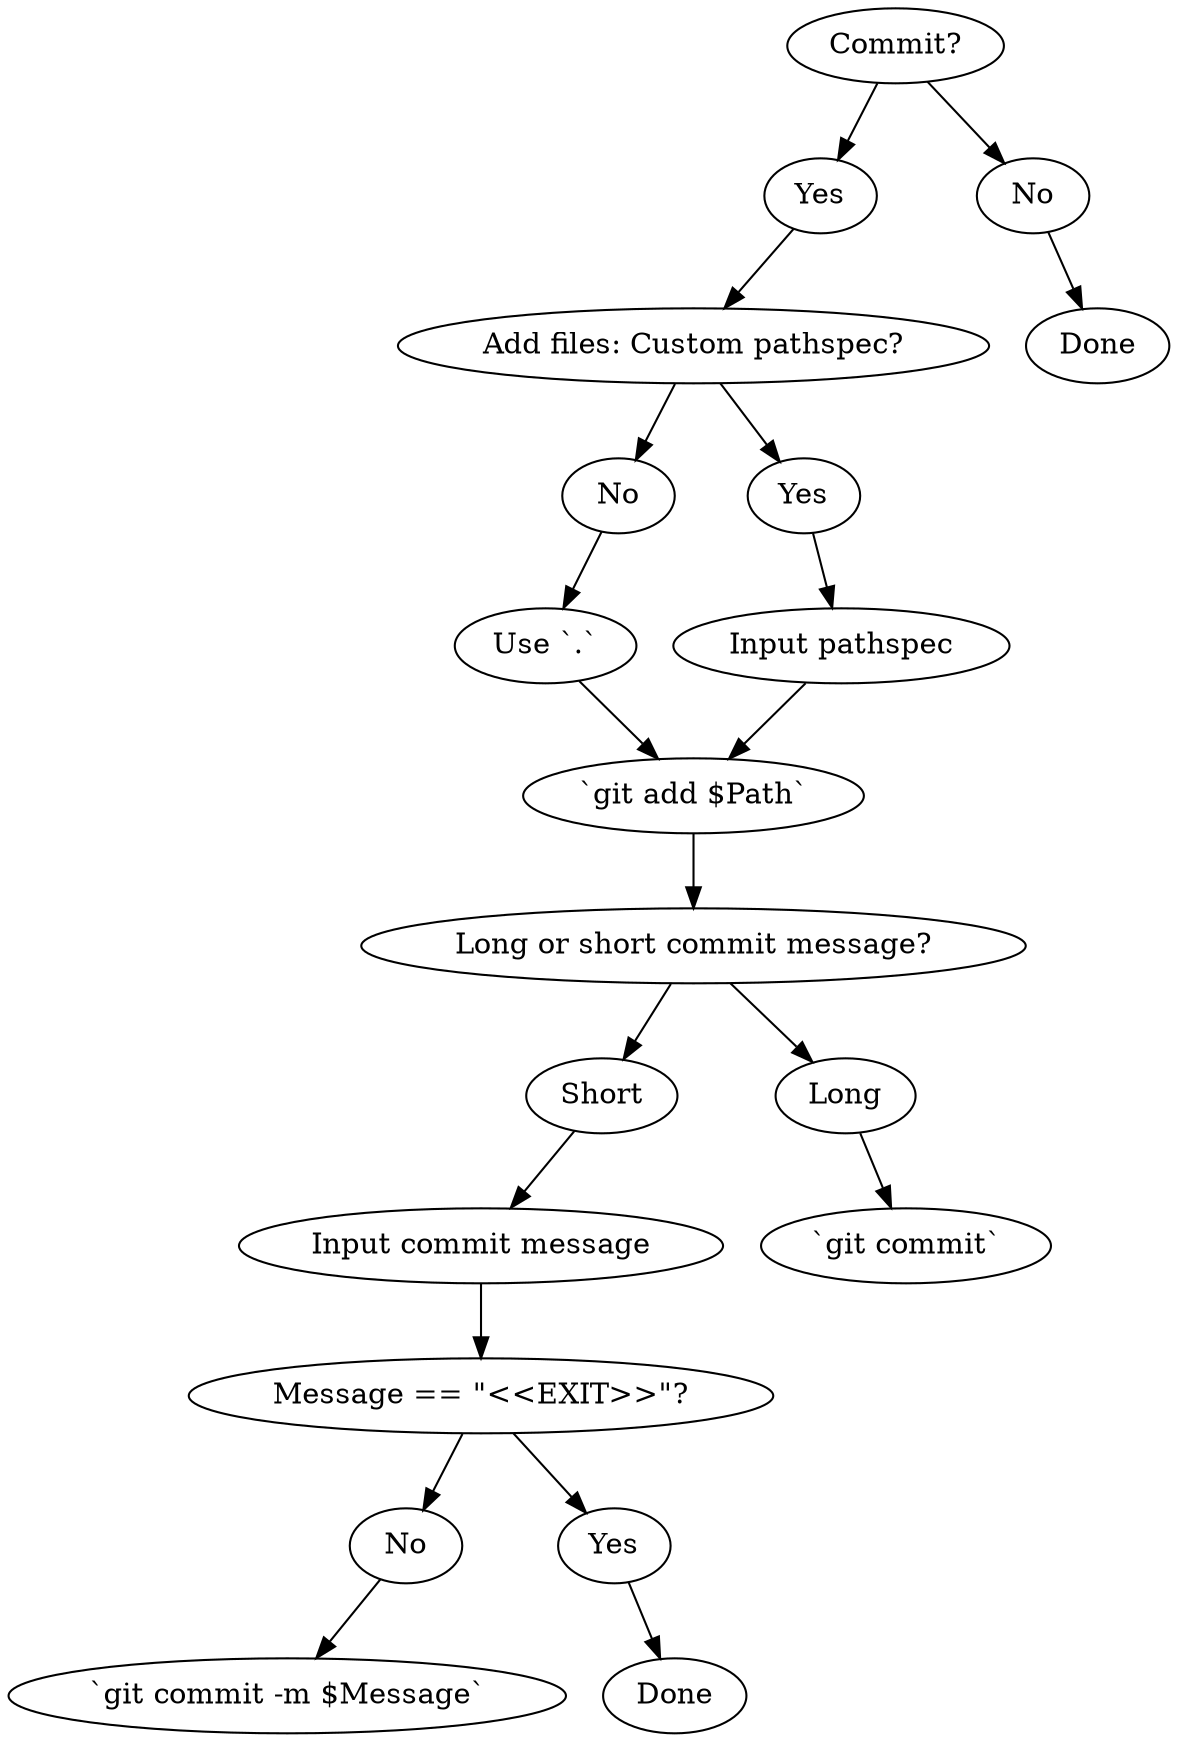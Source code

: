 digraph programflow {
	/*
	I've tried to make this as readable as possible, but have probably failed.
	The "main" vertical column is represented as the first line of content, with other off-shoots on later lines.
	*/
	
	commit -> commit_yes -> custom_pathspec -> pathspec_no -> use_dot -> git_add -> commit_length -> length_short -> input_message -> message_exit -> message_no -> git_commit_m

	commit -> commit_no -> commit_done

	custom_pathspec -> pathspec_yes -> input_pathspec -> git_add

	commit_length -> length_long -> git_commit

	message_exit -> message_yes -> message_done

	commit_done [label="Done"]
	pathspec_yes [label="Yes"]
	pathspec_no [label="No"]
	commit [label="Commit?"]
	commit_no [label="No"]
	commit_yes [label="Yes"]
	custom_pathspec [label="Add files: Custom pathspec?"]
	use_dot [label="Use `.`"]
	input_pathspec [label="Input pathspec"]
	git_add [label="`git add $Path`"]
	git_commit [label="`git commit`"]
	git_commit_m [label="`git commit -m $Message`"]
	commit_length [label="Long or short commit message?"]
	length_long [label="Long"]
	length_short [label="Short"]
	input_message [label="Input commit message"]
	message_exit [label="Message == \"<<EXIT>>\"?"]
	message_no [label="No"]
	message_yes [label="Yes"]
	message_done [label="Done"]
}
